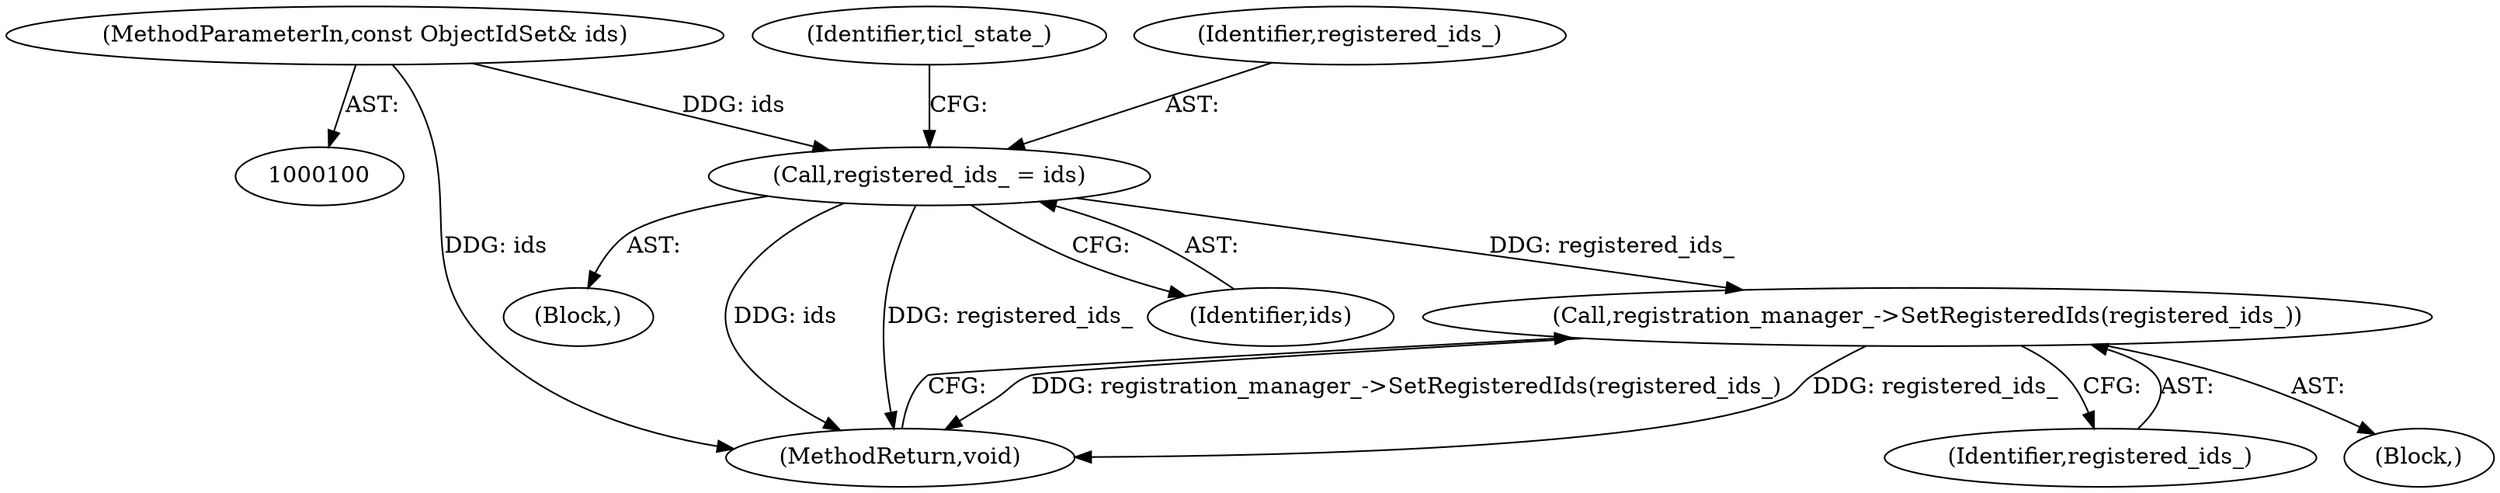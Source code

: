 digraph "1_Chrome_8a50f99c25fb70ff43aaa82b6f9569db383f0ca8_6@del" {
"1000115" [label="(Call,registration_manager_->SetRegisteredIds(registered_ids_))"];
"1000105" [label="(Call,registered_ids_ = ids)"];
"1000101" [label="(MethodParameterIn,const ObjectIdSet& ids)"];
"1000115" [label="(Call,registration_manager_->SetRegisteredIds(registered_ids_))"];
"1000102" [label="(Block,)"];
"1000105" [label="(Call,registered_ids_ = ids)"];
"1000111" [label="(Identifier,ticl_state_)"];
"1000117" [label="(MethodReturn,void)"];
"1000107" [label="(Identifier,ids)"];
"1000114" [label="(Block,)"];
"1000106" [label="(Identifier,registered_ids_)"];
"1000116" [label="(Identifier,registered_ids_)"];
"1000101" [label="(MethodParameterIn,const ObjectIdSet& ids)"];
"1000115" -> "1000114"  [label="AST: "];
"1000115" -> "1000116"  [label="CFG: "];
"1000116" -> "1000115"  [label="AST: "];
"1000117" -> "1000115"  [label="CFG: "];
"1000115" -> "1000117"  [label="DDG: registration_manager_->SetRegisteredIds(registered_ids_)"];
"1000115" -> "1000117"  [label="DDG: registered_ids_"];
"1000105" -> "1000115"  [label="DDG: registered_ids_"];
"1000105" -> "1000102"  [label="AST: "];
"1000105" -> "1000107"  [label="CFG: "];
"1000106" -> "1000105"  [label="AST: "];
"1000107" -> "1000105"  [label="AST: "];
"1000111" -> "1000105"  [label="CFG: "];
"1000105" -> "1000117"  [label="DDG: ids"];
"1000105" -> "1000117"  [label="DDG: registered_ids_"];
"1000101" -> "1000105"  [label="DDG: ids"];
"1000101" -> "1000100"  [label="AST: "];
"1000101" -> "1000117"  [label="DDG: ids"];
}
